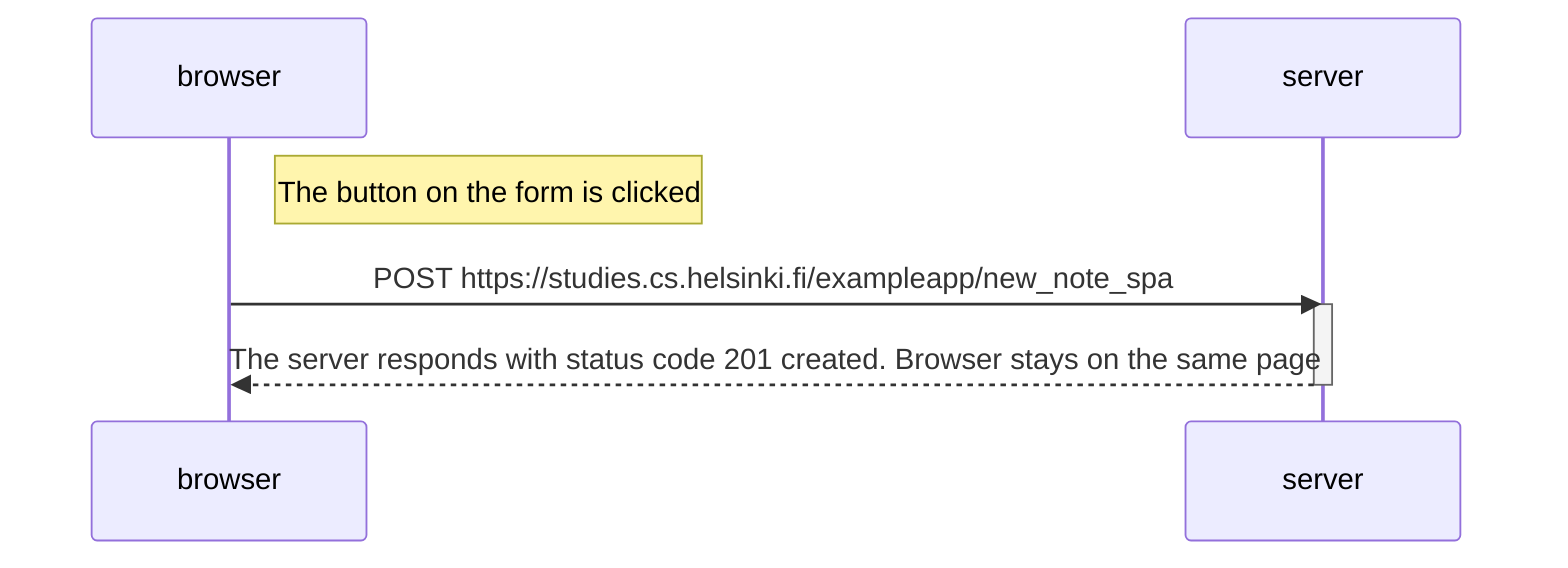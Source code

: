 sequenceDiagram
    participant browser
    participant server

    Note right of browser: The button on the form is clicked

    browser->>server: POST https://studies.cs.helsinki.fi/exampleapp/new_note_spa
    activate server
    server-->>browser: The server responds with status code 201 created. Browser stays on the same page
    deactivate server